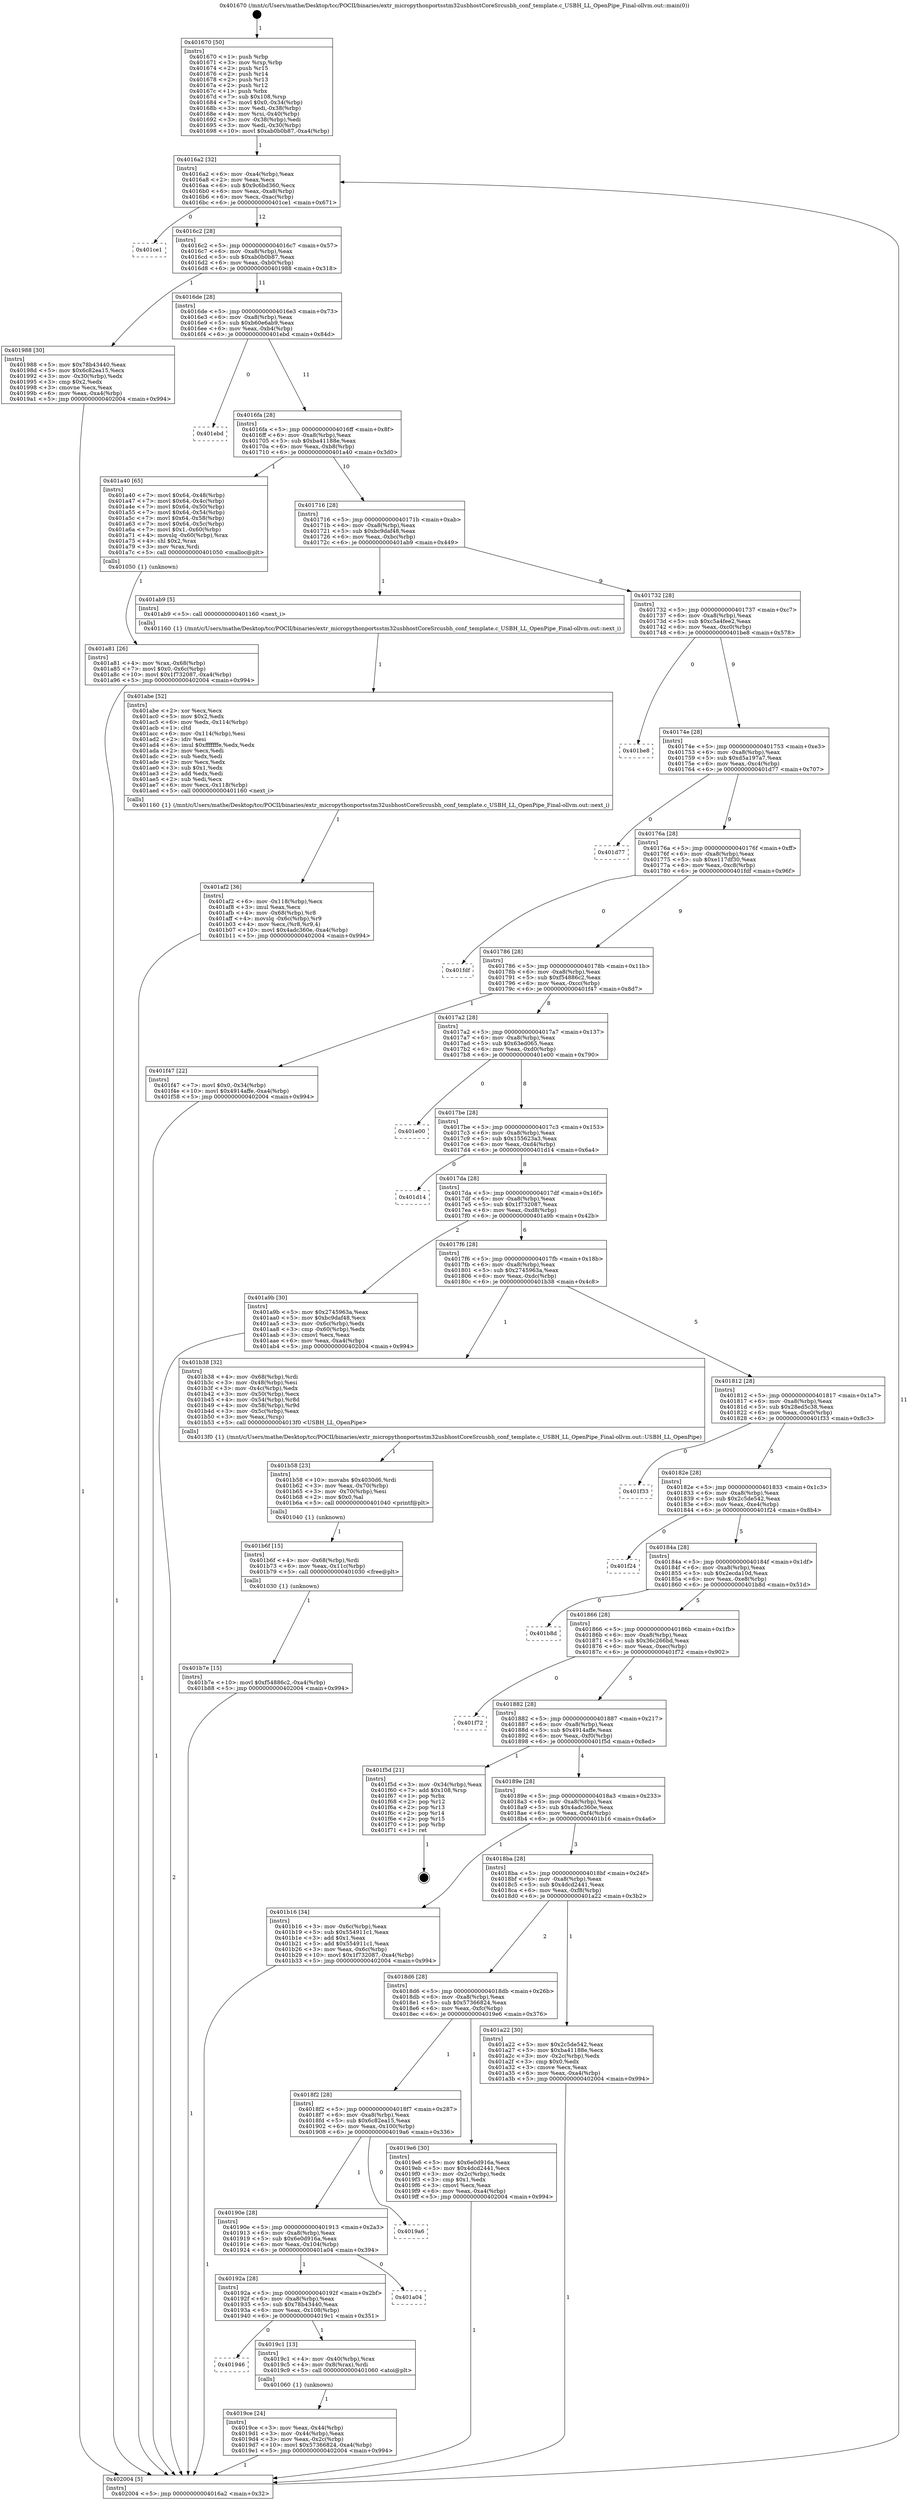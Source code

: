 digraph "0x401670" {
  label = "0x401670 (/mnt/c/Users/mathe/Desktop/tcc/POCII/binaries/extr_micropythonportsstm32usbhostCoreSrcusbh_conf_template.c_USBH_LL_OpenPipe_Final-ollvm.out::main(0))"
  labelloc = "t"
  node[shape=record]

  Entry [label="",width=0.3,height=0.3,shape=circle,fillcolor=black,style=filled]
  "0x4016a2" [label="{
     0x4016a2 [32]\l
     | [instrs]\l
     &nbsp;&nbsp;0x4016a2 \<+6\>: mov -0xa4(%rbp),%eax\l
     &nbsp;&nbsp;0x4016a8 \<+2\>: mov %eax,%ecx\l
     &nbsp;&nbsp;0x4016aa \<+6\>: sub $0x9c6bd360,%ecx\l
     &nbsp;&nbsp;0x4016b0 \<+6\>: mov %eax,-0xa8(%rbp)\l
     &nbsp;&nbsp;0x4016b6 \<+6\>: mov %ecx,-0xac(%rbp)\l
     &nbsp;&nbsp;0x4016bc \<+6\>: je 0000000000401ce1 \<main+0x671\>\l
  }"]
  "0x401ce1" [label="{
     0x401ce1\l
  }", style=dashed]
  "0x4016c2" [label="{
     0x4016c2 [28]\l
     | [instrs]\l
     &nbsp;&nbsp;0x4016c2 \<+5\>: jmp 00000000004016c7 \<main+0x57\>\l
     &nbsp;&nbsp;0x4016c7 \<+6\>: mov -0xa8(%rbp),%eax\l
     &nbsp;&nbsp;0x4016cd \<+5\>: sub $0xab0b0b87,%eax\l
     &nbsp;&nbsp;0x4016d2 \<+6\>: mov %eax,-0xb0(%rbp)\l
     &nbsp;&nbsp;0x4016d8 \<+6\>: je 0000000000401988 \<main+0x318\>\l
  }"]
  Exit [label="",width=0.3,height=0.3,shape=circle,fillcolor=black,style=filled,peripheries=2]
  "0x401988" [label="{
     0x401988 [30]\l
     | [instrs]\l
     &nbsp;&nbsp;0x401988 \<+5\>: mov $0x78b43440,%eax\l
     &nbsp;&nbsp;0x40198d \<+5\>: mov $0x6c82ea15,%ecx\l
     &nbsp;&nbsp;0x401992 \<+3\>: mov -0x30(%rbp),%edx\l
     &nbsp;&nbsp;0x401995 \<+3\>: cmp $0x2,%edx\l
     &nbsp;&nbsp;0x401998 \<+3\>: cmovne %ecx,%eax\l
     &nbsp;&nbsp;0x40199b \<+6\>: mov %eax,-0xa4(%rbp)\l
     &nbsp;&nbsp;0x4019a1 \<+5\>: jmp 0000000000402004 \<main+0x994\>\l
  }"]
  "0x4016de" [label="{
     0x4016de [28]\l
     | [instrs]\l
     &nbsp;&nbsp;0x4016de \<+5\>: jmp 00000000004016e3 \<main+0x73\>\l
     &nbsp;&nbsp;0x4016e3 \<+6\>: mov -0xa8(%rbp),%eax\l
     &nbsp;&nbsp;0x4016e9 \<+5\>: sub $0xb60e6ab9,%eax\l
     &nbsp;&nbsp;0x4016ee \<+6\>: mov %eax,-0xb4(%rbp)\l
     &nbsp;&nbsp;0x4016f4 \<+6\>: je 0000000000401ebd \<main+0x84d\>\l
  }"]
  "0x402004" [label="{
     0x402004 [5]\l
     | [instrs]\l
     &nbsp;&nbsp;0x402004 \<+5\>: jmp 00000000004016a2 \<main+0x32\>\l
  }"]
  "0x401670" [label="{
     0x401670 [50]\l
     | [instrs]\l
     &nbsp;&nbsp;0x401670 \<+1\>: push %rbp\l
     &nbsp;&nbsp;0x401671 \<+3\>: mov %rsp,%rbp\l
     &nbsp;&nbsp;0x401674 \<+2\>: push %r15\l
     &nbsp;&nbsp;0x401676 \<+2\>: push %r14\l
     &nbsp;&nbsp;0x401678 \<+2\>: push %r13\l
     &nbsp;&nbsp;0x40167a \<+2\>: push %r12\l
     &nbsp;&nbsp;0x40167c \<+1\>: push %rbx\l
     &nbsp;&nbsp;0x40167d \<+7\>: sub $0x108,%rsp\l
     &nbsp;&nbsp;0x401684 \<+7\>: movl $0x0,-0x34(%rbp)\l
     &nbsp;&nbsp;0x40168b \<+3\>: mov %edi,-0x38(%rbp)\l
     &nbsp;&nbsp;0x40168e \<+4\>: mov %rsi,-0x40(%rbp)\l
     &nbsp;&nbsp;0x401692 \<+3\>: mov -0x38(%rbp),%edi\l
     &nbsp;&nbsp;0x401695 \<+3\>: mov %edi,-0x30(%rbp)\l
     &nbsp;&nbsp;0x401698 \<+10\>: movl $0xab0b0b87,-0xa4(%rbp)\l
  }"]
  "0x401b7e" [label="{
     0x401b7e [15]\l
     | [instrs]\l
     &nbsp;&nbsp;0x401b7e \<+10\>: movl $0xf54886c2,-0xa4(%rbp)\l
     &nbsp;&nbsp;0x401b88 \<+5\>: jmp 0000000000402004 \<main+0x994\>\l
  }"]
  "0x401ebd" [label="{
     0x401ebd\l
  }", style=dashed]
  "0x4016fa" [label="{
     0x4016fa [28]\l
     | [instrs]\l
     &nbsp;&nbsp;0x4016fa \<+5\>: jmp 00000000004016ff \<main+0x8f\>\l
     &nbsp;&nbsp;0x4016ff \<+6\>: mov -0xa8(%rbp),%eax\l
     &nbsp;&nbsp;0x401705 \<+5\>: sub $0xba41188e,%eax\l
     &nbsp;&nbsp;0x40170a \<+6\>: mov %eax,-0xb8(%rbp)\l
     &nbsp;&nbsp;0x401710 \<+6\>: je 0000000000401a40 \<main+0x3d0\>\l
  }"]
  "0x401b6f" [label="{
     0x401b6f [15]\l
     | [instrs]\l
     &nbsp;&nbsp;0x401b6f \<+4\>: mov -0x68(%rbp),%rdi\l
     &nbsp;&nbsp;0x401b73 \<+6\>: mov %eax,-0x11c(%rbp)\l
     &nbsp;&nbsp;0x401b79 \<+5\>: call 0000000000401030 \<free@plt\>\l
     | [calls]\l
     &nbsp;&nbsp;0x401030 \{1\} (unknown)\l
  }"]
  "0x401a40" [label="{
     0x401a40 [65]\l
     | [instrs]\l
     &nbsp;&nbsp;0x401a40 \<+7\>: movl $0x64,-0x48(%rbp)\l
     &nbsp;&nbsp;0x401a47 \<+7\>: movl $0x64,-0x4c(%rbp)\l
     &nbsp;&nbsp;0x401a4e \<+7\>: movl $0x64,-0x50(%rbp)\l
     &nbsp;&nbsp;0x401a55 \<+7\>: movl $0x64,-0x54(%rbp)\l
     &nbsp;&nbsp;0x401a5c \<+7\>: movl $0x64,-0x58(%rbp)\l
     &nbsp;&nbsp;0x401a63 \<+7\>: movl $0x64,-0x5c(%rbp)\l
     &nbsp;&nbsp;0x401a6a \<+7\>: movl $0x1,-0x60(%rbp)\l
     &nbsp;&nbsp;0x401a71 \<+4\>: movslq -0x60(%rbp),%rax\l
     &nbsp;&nbsp;0x401a75 \<+4\>: shl $0x2,%rax\l
     &nbsp;&nbsp;0x401a79 \<+3\>: mov %rax,%rdi\l
     &nbsp;&nbsp;0x401a7c \<+5\>: call 0000000000401050 \<malloc@plt\>\l
     | [calls]\l
     &nbsp;&nbsp;0x401050 \{1\} (unknown)\l
  }"]
  "0x401716" [label="{
     0x401716 [28]\l
     | [instrs]\l
     &nbsp;&nbsp;0x401716 \<+5\>: jmp 000000000040171b \<main+0xab\>\l
     &nbsp;&nbsp;0x40171b \<+6\>: mov -0xa8(%rbp),%eax\l
     &nbsp;&nbsp;0x401721 \<+5\>: sub $0xbc9daf48,%eax\l
     &nbsp;&nbsp;0x401726 \<+6\>: mov %eax,-0xbc(%rbp)\l
     &nbsp;&nbsp;0x40172c \<+6\>: je 0000000000401ab9 \<main+0x449\>\l
  }"]
  "0x401b58" [label="{
     0x401b58 [23]\l
     | [instrs]\l
     &nbsp;&nbsp;0x401b58 \<+10\>: movabs $0x4030d6,%rdi\l
     &nbsp;&nbsp;0x401b62 \<+3\>: mov %eax,-0x70(%rbp)\l
     &nbsp;&nbsp;0x401b65 \<+3\>: mov -0x70(%rbp),%esi\l
     &nbsp;&nbsp;0x401b68 \<+2\>: mov $0x0,%al\l
     &nbsp;&nbsp;0x401b6a \<+5\>: call 0000000000401040 \<printf@plt\>\l
     | [calls]\l
     &nbsp;&nbsp;0x401040 \{1\} (unknown)\l
  }"]
  "0x401ab9" [label="{
     0x401ab9 [5]\l
     | [instrs]\l
     &nbsp;&nbsp;0x401ab9 \<+5\>: call 0000000000401160 \<next_i\>\l
     | [calls]\l
     &nbsp;&nbsp;0x401160 \{1\} (/mnt/c/Users/mathe/Desktop/tcc/POCII/binaries/extr_micropythonportsstm32usbhostCoreSrcusbh_conf_template.c_USBH_LL_OpenPipe_Final-ollvm.out::next_i)\l
  }"]
  "0x401732" [label="{
     0x401732 [28]\l
     | [instrs]\l
     &nbsp;&nbsp;0x401732 \<+5\>: jmp 0000000000401737 \<main+0xc7\>\l
     &nbsp;&nbsp;0x401737 \<+6\>: mov -0xa8(%rbp),%eax\l
     &nbsp;&nbsp;0x40173d \<+5\>: sub $0xc5a4fee2,%eax\l
     &nbsp;&nbsp;0x401742 \<+6\>: mov %eax,-0xc0(%rbp)\l
     &nbsp;&nbsp;0x401748 \<+6\>: je 0000000000401be8 \<main+0x578\>\l
  }"]
  "0x401af2" [label="{
     0x401af2 [36]\l
     | [instrs]\l
     &nbsp;&nbsp;0x401af2 \<+6\>: mov -0x118(%rbp),%ecx\l
     &nbsp;&nbsp;0x401af8 \<+3\>: imul %eax,%ecx\l
     &nbsp;&nbsp;0x401afb \<+4\>: mov -0x68(%rbp),%r8\l
     &nbsp;&nbsp;0x401aff \<+4\>: movslq -0x6c(%rbp),%r9\l
     &nbsp;&nbsp;0x401b03 \<+4\>: mov %ecx,(%r8,%r9,4)\l
     &nbsp;&nbsp;0x401b07 \<+10\>: movl $0x4adc360e,-0xa4(%rbp)\l
     &nbsp;&nbsp;0x401b11 \<+5\>: jmp 0000000000402004 \<main+0x994\>\l
  }"]
  "0x401be8" [label="{
     0x401be8\l
  }", style=dashed]
  "0x40174e" [label="{
     0x40174e [28]\l
     | [instrs]\l
     &nbsp;&nbsp;0x40174e \<+5\>: jmp 0000000000401753 \<main+0xe3\>\l
     &nbsp;&nbsp;0x401753 \<+6\>: mov -0xa8(%rbp),%eax\l
     &nbsp;&nbsp;0x401759 \<+5\>: sub $0xd5a197a7,%eax\l
     &nbsp;&nbsp;0x40175e \<+6\>: mov %eax,-0xc4(%rbp)\l
     &nbsp;&nbsp;0x401764 \<+6\>: je 0000000000401d77 \<main+0x707\>\l
  }"]
  "0x401abe" [label="{
     0x401abe [52]\l
     | [instrs]\l
     &nbsp;&nbsp;0x401abe \<+2\>: xor %ecx,%ecx\l
     &nbsp;&nbsp;0x401ac0 \<+5\>: mov $0x2,%edx\l
     &nbsp;&nbsp;0x401ac5 \<+6\>: mov %edx,-0x114(%rbp)\l
     &nbsp;&nbsp;0x401acb \<+1\>: cltd\l
     &nbsp;&nbsp;0x401acc \<+6\>: mov -0x114(%rbp),%esi\l
     &nbsp;&nbsp;0x401ad2 \<+2\>: idiv %esi\l
     &nbsp;&nbsp;0x401ad4 \<+6\>: imul $0xfffffffe,%edx,%edx\l
     &nbsp;&nbsp;0x401ada \<+2\>: mov %ecx,%edi\l
     &nbsp;&nbsp;0x401adc \<+2\>: sub %edx,%edi\l
     &nbsp;&nbsp;0x401ade \<+2\>: mov %ecx,%edx\l
     &nbsp;&nbsp;0x401ae0 \<+3\>: sub $0x1,%edx\l
     &nbsp;&nbsp;0x401ae3 \<+2\>: add %edx,%edi\l
     &nbsp;&nbsp;0x401ae5 \<+2\>: sub %edi,%ecx\l
     &nbsp;&nbsp;0x401ae7 \<+6\>: mov %ecx,-0x118(%rbp)\l
     &nbsp;&nbsp;0x401aed \<+5\>: call 0000000000401160 \<next_i\>\l
     | [calls]\l
     &nbsp;&nbsp;0x401160 \{1\} (/mnt/c/Users/mathe/Desktop/tcc/POCII/binaries/extr_micropythonportsstm32usbhostCoreSrcusbh_conf_template.c_USBH_LL_OpenPipe_Final-ollvm.out::next_i)\l
  }"]
  "0x401d77" [label="{
     0x401d77\l
  }", style=dashed]
  "0x40176a" [label="{
     0x40176a [28]\l
     | [instrs]\l
     &nbsp;&nbsp;0x40176a \<+5\>: jmp 000000000040176f \<main+0xff\>\l
     &nbsp;&nbsp;0x40176f \<+6\>: mov -0xa8(%rbp),%eax\l
     &nbsp;&nbsp;0x401775 \<+5\>: sub $0xe117df30,%eax\l
     &nbsp;&nbsp;0x40177a \<+6\>: mov %eax,-0xc8(%rbp)\l
     &nbsp;&nbsp;0x401780 \<+6\>: je 0000000000401fdf \<main+0x96f\>\l
  }"]
  "0x401a81" [label="{
     0x401a81 [26]\l
     | [instrs]\l
     &nbsp;&nbsp;0x401a81 \<+4\>: mov %rax,-0x68(%rbp)\l
     &nbsp;&nbsp;0x401a85 \<+7\>: movl $0x0,-0x6c(%rbp)\l
     &nbsp;&nbsp;0x401a8c \<+10\>: movl $0x1f732087,-0xa4(%rbp)\l
     &nbsp;&nbsp;0x401a96 \<+5\>: jmp 0000000000402004 \<main+0x994\>\l
  }"]
  "0x401fdf" [label="{
     0x401fdf\l
  }", style=dashed]
  "0x401786" [label="{
     0x401786 [28]\l
     | [instrs]\l
     &nbsp;&nbsp;0x401786 \<+5\>: jmp 000000000040178b \<main+0x11b\>\l
     &nbsp;&nbsp;0x40178b \<+6\>: mov -0xa8(%rbp),%eax\l
     &nbsp;&nbsp;0x401791 \<+5\>: sub $0xf54886c2,%eax\l
     &nbsp;&nbsp;0x401796 \<+6\>: mov %eax,-0xcc(%rbp)\l
     &nbsp;&nbsp;0x40179c \<+6\>: je 0000000000401f47 \<main+0x8d7\>\l
  }"]
  "0x4019ce" [label="{
     0x4019ce [24]\l
     | [instrs]\l
     &nbsp;&nbsp;0x4019ce \<+3\>: mov %eax,-0x44(%rbp)\l
     &nbsp;&nbsp;0x4019d1 \<+3\>: mov -0x44(%rbp),%eax\l
     &nbsp;&nbsp;0x4019d4 \<+3\>: mov %eax,-0x2c(%rbp)\l
     &nbsp;&nbsp;0x4019d7 \<+10\>: movl $0x57366824,-0xa4(%rbp)\l
     &nbsp;&nbsp;0x4019e1 \<+5\>: jmp 0000000000402004 \<main+0x994\>\l
  }"]
  "0x401f47" [label="{
     0x401f47 [22]\l
     | [instrs]\l
     &nbsp;&nbsp;0x401f47 \<+7\>: movl $0x0,-0x34(%rbp)\l
     &nbsp;&nbsp;0x401f4e \<+10\>: movl $0x4914affe,-0xa4(%rbp)\l
     &nbsp;&nbsp;0x401f58 \<+5\>: jmp 0000000000402004 \<main+0x994\>\l
  }"]
  "0x4017a2" [label="{
     0x4017a2 [28]\l
     | [instrs]\l
     &nbsp;&nbsp;0x4017a2 \<+5\>: jmp 00000000004017a7 \<main+0x137\>\l
     &nbsp;&nbsp;0x4017a7 \<+6\>: mov -0xa8(%rbp),%eax\l
     &nbsp;&nbsp;0x4017ad \<+5\>: sub $0x63ed065,%eax\l
     &nbsp;&nbsp;0x4017b2 \<+6\>: mov %eax,-0xd0(%rbp)\l
     &nbsp;&nbsp;0x4017b8 \<+6\>: je 0000000000401e00 \<main+0x790\>\l
  }"]
  "0x401946" [label="{
     0x401946\l
  }", style=dashed]
  "0x401e00" [label="{
     0x401e00\l
  }", style=dashed]
  "0x4017be" [label="{
     0x4017be [28]\l
     | [instrs]\l
     &nbsp;&nbsp;0x4017be \<+5\>: jmp 00000000004017c3 \<main+0x153\>\l
     &nbsp;&nbsp;0x4017c3 \<+6\>: mov -0xa8(%rbp),%eax\l
     &nbsp;&nbsp;0x4017c9 \<+5\>: sub $0x155623a3,%eax\l
     &nbsp;&nbsp;0x4017ce \<+6\>: mov %eax,-0xd4(%rbp)\l
     &nbsp;&nbsp;0x4017d4 \<+6\>: je 0000000000401d14 \<main+0x6a4\>\l
  }"]
  "0x4019c1" [label="{
     0x4019c1 [13]\l
     | [instrs]\l
     &nbsp;&nbsp;0x4019c1 \<+4\>: mov -0x40(%rbp),%rax\l
     &nbsp;&nbsp;0x4019c5 \<+4\>: mov 0x8(%rax),%rdi\l
     &nbsp;&nbsp;0x4019c9 \<+5\>: call 0000000000401060 \<atoi@plt\>\l
     | [calls]\l
     &nbsp;&nbsp;0x401060 \{1\} (unknown)\l
  }"]
  "0x401d14" [label="{
     0x401d14\l
  }", style=dashed]
  "0x4017da" [label="{
     0x4017da [28]\l
     | [instrs]\l
     &nbsp;&nbsp;0x4017da \<+5\>: jmp 00000000004017df \<main+0x16f\>\l
     &nbsp;&nbsp;0x4017df \<+6\>: mov -0xa8(%rbp),%eax\l
     &nbsp;&nbsp;0x4017e5 \<+5\>: sub $0x1f732087,%eax\l
     &nbsp;&nbsp;0x4017ea \<+6\>: mov %eax,-0xd8(%rbp)\l
     &nbsp;&nbsp;0x4017f0 \<+6\>: je 0000000000401a9b \<main+0x42b\>\l
  }"]
  "0x40192a" [label="{
     0x40192a [28]\l
     | [instrs]\l
     &nbsp;&nbsp;0x40192a \<+5\>: jmp 000000000040192f \<main+0x2bf\>\l
     &nbsp;&nbsp;0x40192f \<+6\>: mov -0xa8(%rbp),%eax\l
     &nbsp;&nbsp;0x401935 \<+5\>: sub $0x78b43440,%eax\l
     &nbsp;&nbsp;0x40193a \<+6\>: mov %eax,-0x108(%rbp)\l
     &nbsp;&nbsp;0x401940 \<+6\>: je 00000000004019c1 \<main+0x351\>\l
  }"]
  "0x401a9b" [label="{
     0x401a9b [30]\l
     | [instrs]\l
     &nbsp;&nbsp;0x401a9b \<+5\>: mov $0x2745963a,%eax\l
     &nbsp;&nbsp;0x401aa0 \<+5\>: mov $0xbc9daf48,%ecx\l
     &nbsp;&nbsp;0x401aa5 \<+3\>: mov -0x6c(%rbp),%edx\l
     &nbsp;&nbsp;0x401aa8 \<+3\>: cmp -0x60(%rbp),%edx\l
     &nbsp;&nbsp;0x401aab \<+3\>: cmovl %ecx,%eax\l
     &nbsp;&nbsp;0x401aae \<+6\>: mov %eax,-0xa4(%rbp)\l
     &nbsp;&nbsp;0x401ab4 \<+5\>: jmp 0000000000402004 \<main+0x994\>\l
  }"]
  "0x4017f6" [label="{
     0x4017f6 [28]\l
     | [instrs]\l
     &nbsp;&nbsp;0x4017f6 \<+5\>: jmp 00000000004017fb \<main+0x18b\>\l
     &nbsp;&nbsp;0x4017fb \<+6\>: mov -0xa8(%rbp),%eax\l
     &nbsp;&nbsp;0x401801 \<+5\>: sub $0x2745963a,%eax\l
     &nbsp;&nbsp;0x401806 \<+6\>: mov %eax,-0xdc(%rbp)\l
     &nbsp;&nbsp;0x40180c \<+6\>: je 0000000000401b38 \<main+0x4c8\>\l
  }"]
  "0x401a04" [label="{
     0x401a04\l
  }", style=dashed]
  "0x401b38" [label="{
     0x401b38 [32]\l
     | [instrs]\l
     &nbsp;&nbsp;0x401b38 \<+4\>: mov -0x68(%rbp),%rdi\l
     &nbsp;&nbsp;0x401b3c \<+3\>: mov -0x48(%rbp),%esi\l
     &nbsp;&nbsp;0x401b3f \<+3\>: mov -0x4c(%rbp),%edx\l
     &nbsp;&nbsp;0x401b42 \<+3\>: mov -0x50(%rbp),%ecx\l
     &nbsp;&nbsp;0x401b45 \<+4\>: mov -0x54(%rbp),%r8d\l
     &nbsp;&nbsp;0x401b49 \<+4\>: mov -0x58(%rbp),%r9d\l
     &nbsp;&nbsp;0x401b4d \<+3\>: mov -0x5c(%rbp),%eax\l
     &nbsp;&nbsp;0x401b50 \<+3\>: mov %eax,(%rsp)\l
     &nbsp;&nbsp;0x401b53 \<+5\>: call 00000000004013f0 \<USBH_LL_OpenPipe\>\l
     | [calls]\l
     &nbsp;&nbsp;0x4013f0 \{1\} (/mnt/c/Users/mathe/Desktop/tcc/POCII/binaries/extr_micropythonportsstm32usbhostCoreSrcusbh_conf_template.c_USBH_LL_OpenPipe_Final-ollvm.out::USBH_LL_OpenPipe)\l
  }"]
  "0x401812" [label="{
     0x401812 [28]\l
     | [instrs]\l
     &nbsp;&nbsp;0x401812 \<+5\>: jmp 0000000000401817 \<main+0x1a7\>\l
     &nbsp;&nbsp;0x401817 \<+6\>: mov -0xa8(%rbp),%eax\l
     &nbsp;&nbsp;0x40181d \<+5\>: sub $0x28ed5c38,%eax\l
     &nbsp;&nbsp;0x401822 \<+6\>: mov %eax,-0xe0(%rbp)\l
     &nbsp;&nbsp;0x401828 \<+6\>: je 0000000000401f33 \<main+0x8c3\>\l
  }"]
  "0x40190e" [label="{
     0x40190e [28]\l
     | [instrs]\l
     &nbsp;&nbsp;0x40190e \<+5\>: jmp 0000000000401913 \<main+0x2a3\>\l
     &nbsp;&nbsp;0x401913 \<+6\>: mov -0xa8(%rbp),%eax\l
     &nbsp;&nbsp;0x401919 \<+5\>: sub $0x6e0d916a,%eax\l
     &nbsp;&nbsp;0x40191e \<+6\>: mov %eax,-0x104(%rbp)\l
     &nbsp;&nbsp;0x401924 \<+6\>: je 0000000000401a04 \<main+0x394\>\l
  }"]
  "0x401f33" [label="{
     0x401f33\l
  }", style=dashed]
  "0x40182e" [label="{
     0x40182e [28]\l
     | [instrs]\l
     &nbsp;&nbsp;0x40182e \<+5\>: jmp 0000000000401833 \<main+0x1c3\>\l
     &nbsp;&nbsp;0x401833 \<+6\>: mov -0xa8(%rbp),%eax\l
     &nbsp;&nbsp;0x401839 \<+5\>: sub $0x2c5de542,%eax\l
     &nbsp;&nbsp;0x40183e \<+6\>: mov %eax,-0xe4(%rbp)\l
     &nbsp;&nbsp;0x401844 \<+6\>: je 0000000000401f24 \<main+0x8b4\>\l
  }"]
  "0x4019a6" [label="{
     0x4019a6\l
  }", style=dashed]
  "0x401f24" [label="{
     0x401f24\l
  }", style=dashed]
  "0x40184a" [label="{
     0x40184a [28]\l
     | [instrs]\l
     &nbsp;&nbsp;0x40184a \<+5\>: jmp 000000000040184f \<main+0x1df\>\l
     &nbsp;&nbsp;0x40184f \<+6\>: mov -0xa8(%rbp),%eax\l
     &nbsp;&nbsp;0x401855 \<+5\>: sub $0x2ecda10d,%eax\l
     &nbsp;&nbsp;0x40185a \<+6\>: mov %eax,-0xe8(%rbp)\l
     &nbsp;&nbsp;0x401860 \<+6\>: je 0000000000401b8d \<main+0x51d\>\l
  }"]
  "0x4018f2" [label="{
     0x4018f2 [28]\l
     | [instrs]\l
     &nbsp;&nbsp;0x4018f2 \<+5\>: jmp 00000000004018f7 \<main+0x287\>\l
     &nbsp;&nbsp;0x4018f7 \<+6\>: mov -0xa8(%rbp),%eax\l
     &nbsp;&nbsp;0x4018fd \<+5\>: sub $0x6c82ea15,%eax\l
     &nbsp;&nbsp;0x401902 \<+6\>: mov %eax,-0x100(%rbp)\l
     &nbsp;&nbsp;0x401908 \<+6\>: je 00000000004019a6 \<main+0x336\>\l
  }"]
  "0x401b8d" [label="{
     0x401b8d\l
  }", style=dashed]
  "0x401866" [label="{
     0x401866 [28]\l
     | [instrs]\l
     &nbsp;&nbsp;0x401866 \<+5\>: jmp 000000000040186b \<main+0x1fb\>\l
     &nbsp;&nbsp;0x40186b \<+6\>: mov -0xa8(%rbp),%eax\l
     &nbsp;&nbsp;0x401871 \<+5\>: sub $0x36c266bd,%eax\l
     &nbsp;&nbsp;0x401876 \<+6\>: mov %eax,-0xec(%rbp)\l
     &nbsp;&nbsp;0x40187c \<+6\>: je 0000000000401f72 \<main+0x902\>\l
  }"]
  "0x4019e6" [label="{
     0x4019e6 [30]\l
     | [instrs]\l
     &nbsp;&nbsp;0x4019e6 \<+5\>: mov $0x6e0d916a,%eax\l
     &nbsp;&nbsp;0x4019eb \<+5\>: mov $0x4dcd2441,%ecx\l
     &nbsp;&nbsp;0x4019f0 \<+3\>: mov -0x2c(%rbp),%edx\l
     &nbsp;&nbsp;0x4019f3 \<+3\>: cmp $0x1,%edx\l
     &nbsp;&nbsp;0x4019f6 \<+3\>: cmovl %ecx,%eax\l
     &nbsp;&nbsp;0x4019f9 \<+6\>: mov %eax,-0xa4(%rbp)\l
     &nbsp;&nbsp;0x4019ff \<+5\>: jmp 0000000000402004 \<main+0x994\>\l
  }"]
  "0x401f72" [label="{
     0x401f72\l
  }", style=dashed]
  "0x401882" [label="{
     0x401882 [28]\l
     | [instrs]\l
     &nbsp;&nbsp;0x401882 \<+5\>: jmp 0000000000401887 \<main+0x217\>\l
     &nbsp;&nbsp;0x401887 \<+6\>: mov -0xa8(%rbp),%eax\l
     &nbsp;&nbsp;0x40188d \<+5\>: sub $0x4914affe,%eax\l
     &nbsp;&nbsp;0x401892 \<+6\>: mov %eax,-0xf0(%rbp)\l
     &nbsp;&nbsp;0x401898 \<+6\>: je 0000000000401f5d \<main+0x8ed\>\l
  }"]
  "0x4018d6" [label="{
     0x4018d6 [28]\l
     | [instrs]\l
     &nbsp;&nbsp;0x4018d6 \<+5\>: jmp 00000000004018db \<main+0x26b\>\l
     &nbsp;&nbsp;0x4018db \<+6\>: mov -0xa8(%rbp),%eax\l
     &nbsp;&nbsp;0x4018e1 \<+5\>: sub $0x57366824,%eax\l
     &nbsp;&nbsp;0x4018e6 \<+6\>: mov %eax,-0xfc(%rbp)\l
     &nbsp;&nbsp;0x4018ec \<+6\>: je 00000000004019e6 \<main+0x376\>\l
  }"]
  "0x401f5d" [label="{
     0x401f5d [21]\l
     | [instrs]\l
     &nbsp;&nbsp;0x401f5d \<+3\>: mov -0x34(%rbp),%eax\l
     &nbsp;&nbsp;0x401f60 \<+7\>: add $0x108,%rsp\l
     &nbsp;&nbsp;0x401f67 \<+1\>: pop %rbx\l
     &nbsp;&nbsp;0x401f68 \<+2\>: pop %r12\l
     &nbsp;&nbsp;0x401f6a \<+2\>: pop %r13\l
     &nbsp;&nbsp;0x401f6c \<+2\>: pop %r14\l
     &nbsp;&nbsp;0x401f6e \<+2\>: pop %r15\l
     &nbsp;&nbsp;0x401f70 \<+1\>: pop %rbp\l
     &nbsp;&nbsp;0x401f71 \<+1\>: ret\l
  }"]
  "0x40189e" [label="{
     0x40189e [28]\l
     | [instrs]\l
     &nbsp;&nbsp;0x40189e \<+5\>: jmp 00000000004018a3 \<main+0x233\>\l
     &nbsp;&nbsp;0x4018a3 \<+6\>: mov -0xa8(%rbp),%eax\l
     &nbsp;&nbsp;0x4018a9 \<+5\>: sub $0x4adc360e,%eax\l
     &nbsp;&nbsp;0x4018ae \<+6\>: mov %eax,-0xf4(%rbp)\l
     &nbsp;&nbsp;0x4018b4 \<+6\>: je 0000000000401b16 \<main+0x4a6\>\l
  }"]
  "0x401a22" [label="{
     0x401a22 [30]\l
     | [instrs]\l
     &nbsp;&nbsp;0x401a22 \<+5\>: mov $0x2c5de542,%eax\l
     &nbsp;&nbsp;0x401a27 \<+5\>: mov $0xba41188e,%ecx\l
     &nbsp;&nbsp;0x401a2c \<+3\>: mov -0x2c(%rbp),%edx\l
     &nbsp;&nbsp;0x401a2f \<+3\>: cmp $0x0,%edx\l
     &nbsp;&nbsp;0x401a32 \<+3\>: cmove %ecx,%eax\l
     &nbsp;&nbsp;0x401a35 \<+6\>: mov %eax,-0xa4(%rbp)\l
     &nbsp;&nbsp;0x401a3b \<+5\>: jmp 0000000000402004 \<main+0x994\>\l
  }"]
  "0x401b16" [label="{
     0x401b16 [34]\l
     | [instrs]\l
     &nbsp;&nbsp;0x401b16 \<+3\>: mov -0x6c(%rbp),%eax\l
     &nbsp;&nbsp;0x401b19 \<+5\>: sub $0x554911c1,%eax\l
     &nbsp;&nbsp;0x401b1e \<+3\>: add $0x1,%eax\l
     &nbsp;&nbsp;0x401b21 \<+5\>: add $0x554911c1,%eax\l
     &nbsp;&nbsp;0x401b26 \<+3\>: mov %eax,-0x6c(%rbp)\l
     &nbsp;&nbsp;0x401b29 \<+10\>: movl $0x1f732087,-0xa4(%rbp)\l
     &nbsp;&nbsp;0x401b33 \<+5\>: jmp 0000000000402004 \<main+0x994\>\l
  }"]
  "0x4018ba" [label="{
     0x4018ba [28]\l
     | [instrs]\l
     &nbsp;&nbsp;0x4018ba \<+5\>: jmp 00000000004018bf \<main+0x24f\>\l
     &nbsp;&nbsp;0x4018bf \<+6\>: mov -0xa8(%rbp),%eax\l
     &nbsp;&nbsp;0x4018c5 \<+5\>: sub $0x4dcd2441,%eax\l
     &nbsp;&nbsp;0x4018ca \<+6\>: mov %eax,-0xf8(%rbp)\l
     &nbsp;&nbsp;0x4018d0 \<+6\>: je 0000000000401a22 \<main+0x3b2\>\l
  }"]
  Entry -> "0x401670" [label=" 1"]
  "0x4016a2" -> "0x401ce1" [label=" 0"]
  "0x4016a2" -> "0x4016c2" [label=" 12"]
  "0x401f5d" -> Exit [label=" 1"]
  "0x4016c2" -> "0x401988" [label=" 1"]
  "0x4016c2" -> "0x4016de" [label=" 11"]
  "0x401988" -> "0x402004" [label=" 1"]
  "0x401670" -> "0x4016a2" [label=" 1"]
  "0x402004" -> "0x4016a2" [label=" 11"]
  "0x401f47" -> "0x402004" [label=" 1"]
  "0x4016de" -> "0x401ebd" [label=" 0"]
  "0x4016de" -> "0x4016fa" [label=" 11"]
  "0x401b7e" -> "0x402004" [label=" 1"]
  "0x4016fa" -> "0x401a40" [label=" 1"]
  "0x4016fa" -> "0x401716" [label=" 10"]
  "0x401b6f" -> "0x401b7e" [label=" 1"]
  "0x401716" -> "0x401ab9" [label=" 1"]
  "0x401716" -> "0x401732" [label=" 9"]
  "0x401b58" -> "0x401b6f" [label=" 1"]
  "0x401732" -> "0x401be8" [label=" 0"]
  "0x401732" -> "0x40174e" [label=" 9"]
  "0x401b38" -> "0x401b58" [label=" 1"]
  "0x40174e" -> "0x401d77" [label=" 0"]
  "0x40174e" -> "0x40176a" [label=" 9"]
  "0x401b16" -> "0x402004" [label=" 1"]
  "0x40176a" -> "0x401fdf" [label=" 0"]
  "0x40176a" -> "0x401786" [label=" 9"]
  "0x401af2" -> "0x402004" [label=" 1"]
  "0x401786" -> "0x401f47" [label=" 1"]
  "0x401786" -> "0x4017a2" [label=" 8"]
  "0x401abe" -> "0x401af2" [label=" 1"]
  "0x4017a2" -> "0x401e00" [label=" 0"]
  "0x4017a2" -> "0x4017be" [label=" 8"]
  "0x401ab9" -> "0x401abe" [label=" 1"]
  "0x4017be" -> "0x401d14" [label=" 0"]
  "0x4017be" -> "0x4017da" [label=" 8"]
  "0x401a9b" -> "0x402004" [label=" 2"]
  "0x4017da" -> "0x401a9b" [label=" 2"]
  "0x4017da" -> "0x4017f6" [label=" 6"]
  "0x401a40" -> "0x401a81" [label=" 1"]
  "0x4017f6" -> "0x401b38" [label=" 1"]
  "0x4017f6" -> "0x401812" [label=" 5"]
  "0x401a22" -> "0x402004" [label=" 1"]
  "0x401812" -> "0x401f33" [label=" 0"]
  "0x401812" -> "0x40182e" [label=" 5"]
  "0x4019ce" -> "0x402004" [label=" 1"]
  "0x40182e" -> "0x401f24" [label=" 0"]
  "0x40182e" -> "0x40184a" [label=" 5"]
  "0x4019c1" -> "0x4019ce" [label=" 1"]
  "0x40184a" -> "0x401b8d" [label=" 0"]
  "0x40184a" -> "0x401866" [label=" 5"]
  "0x40192a" -> "0x4019c1" [label=" 1"]
  "0x401866" -> "0x401f72" [label=" 0"]
  "0x401866" -> "0x401882" [label=" 5"]
  "0x401a81" -> "0x402004" [label=" 1"]
  "0x401882" -> "0x401f5d" [label=" 1"]
  "0x401882" -> "0x40189e" [label=" 4"]
  "0x40190e" -> "0x401a04" [label=" 0"]
  "0x40189e" -> "0x401b16" [label=" 1"]
  "0x40189e" -> "0x4018ba" [label=" 3"]
  "0x4019e6" -> "0x402004" [label=" 1"]
  "0x4018ba" -> "0x401a22" [label=" 1"]
  "0x4018ba" -> "0x4018d6" [label=" 2"]
  "0x40190e" -> "0x40192a" [label=" 1"]
  "0x4018d6" -> "0x4019e6" [label=" 1"]
  "0x4018d6" -> "0x4018f2" [label=" 1"]
  "0x40192a" -> "0x401946" [label=" 0"]
  "0x4018f2" -> "0x4019a6" [label=" 0"]
  "0x4018f2" -> "0x40190e" [label=" 1"]
}
